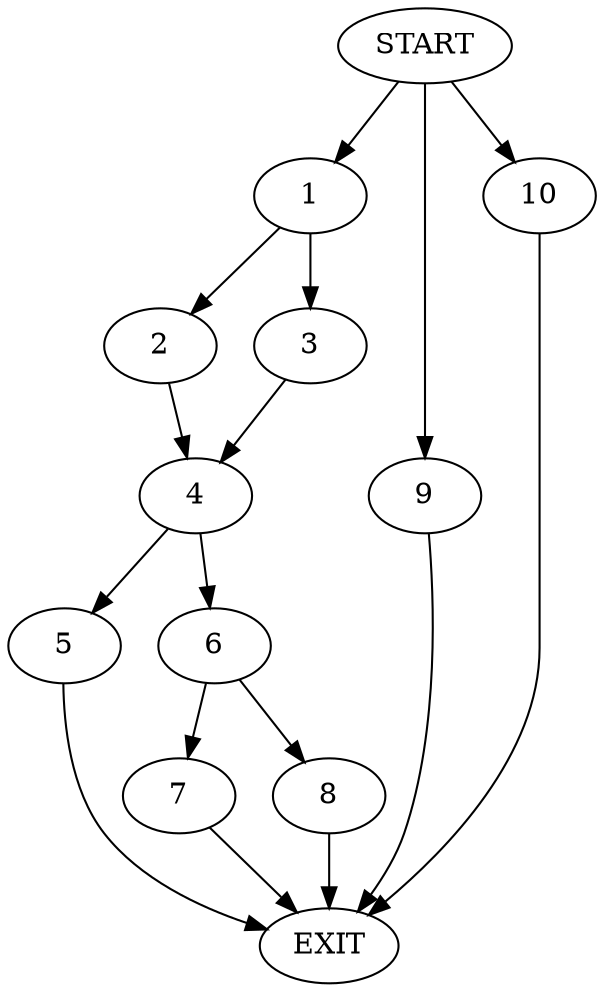 digraph {
0 [label="START"]
11 [label="EXIT"]
0 -> 1
1 -> 2
1 -> 3
2 -> 4
3 -> 4
4 -> 5
4 -> 6
5 -> 11
6 -> 7
6 -> 8
8 -> 11
7 -> 11
0 -> 9
9 -> 11
0 -> 10
10 -> 11
}
